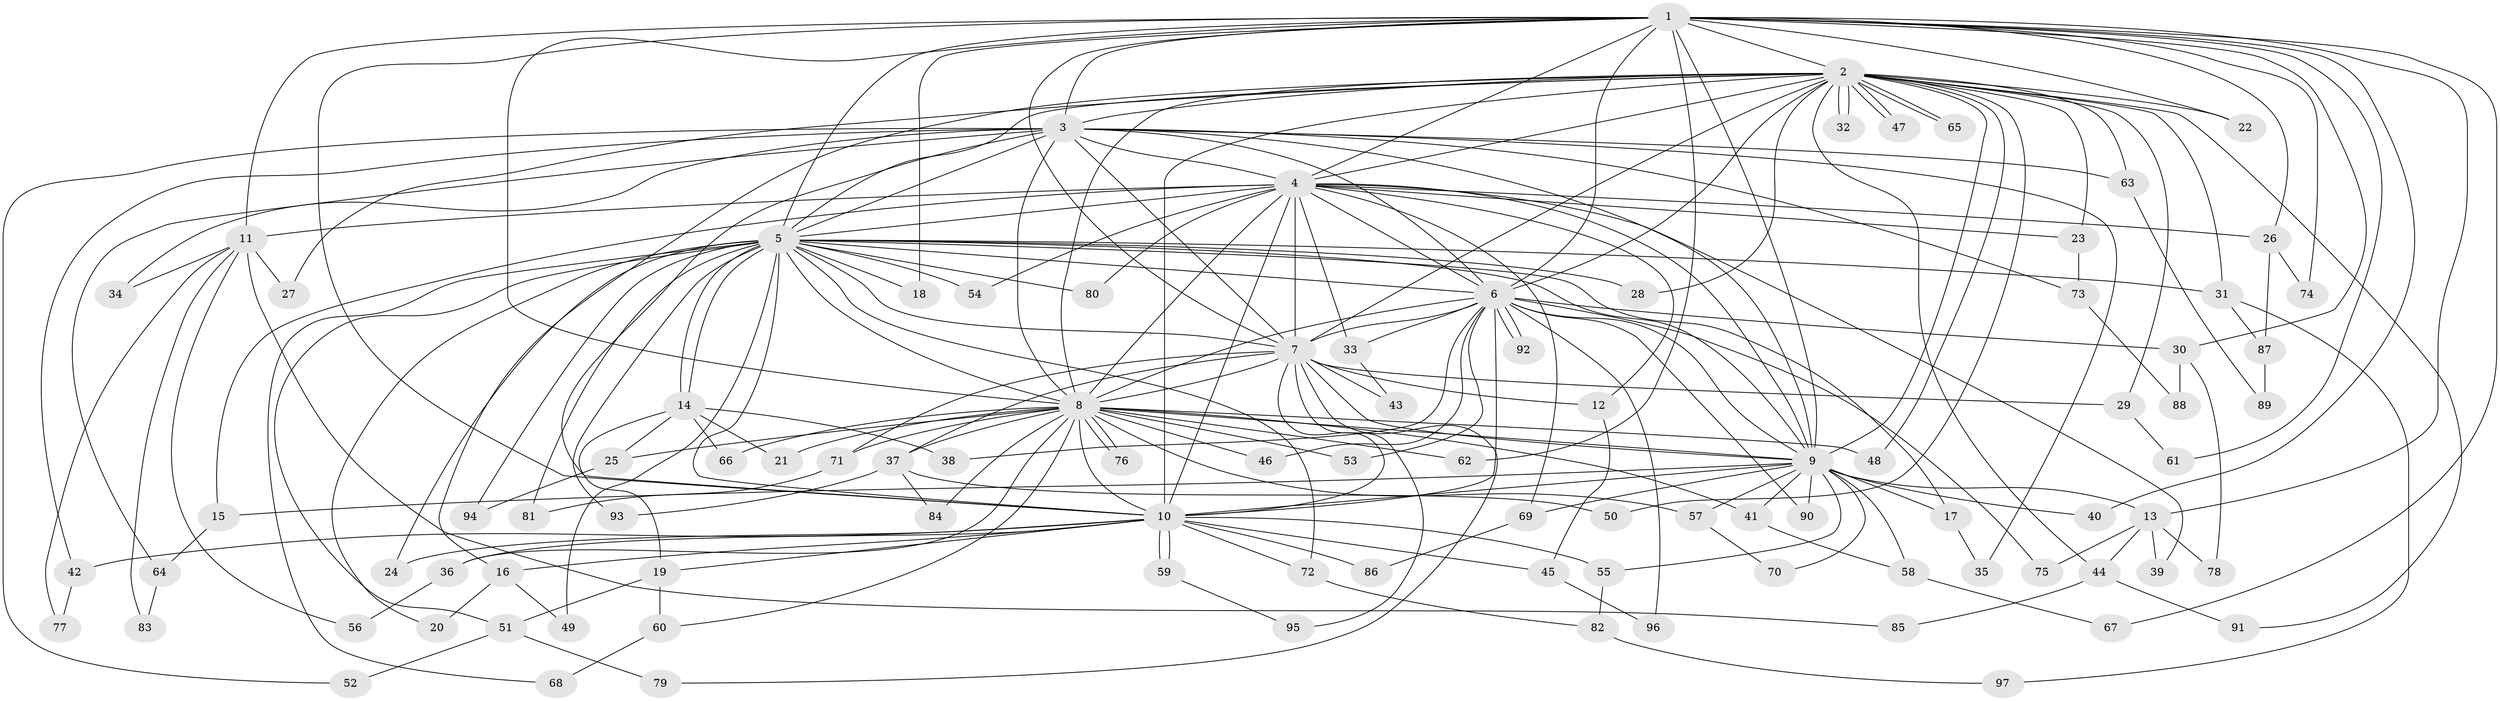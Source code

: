 // coarse degree distribution, {13: 0.034482758620689655, 21: 0.034482758620689655, 15: 0.034482758620689655, 10: 0.034482758620689655, 9: 0.034482758620689655, 11: 0.034482758620689655, 14: 0.034482758620689655, 5: 0.06896551724137931, 3: 0.3793103448275862, 4: 0.034482758620689655, 2: 0.27586206896551724}
// Generated by graph-tools (version 1.1) at 2025/17/03/04/25 18:17:25]
// undirected, 97 vertices, 219 edges
graph export_dot {
graph [start="1"]
  node [color=gray90,style=filled];
  1;
  2;
  3;
  4;
  5;
  6;
  7;
  8;
  9;
  10;
  11;
  12;
  13;
  14;
  15;
  16;
  17;
  18;
  19;
  20;
  21;
  22;
  23;
  24;
  25;
  26;
  27;
  28;
  29;
  30;
  31;
  32;
  33;
  34;
  35;
  36;
  37;
  38;
  39;
  40;
  41;
  42;
  43;
  44;
  45;
  46;
  47;
  48;
  49;
  50;
  51;
  52;
  53;
  54;
  55;
  56;
  57;
  58;
  59;
  60;
  61;
  62;
  63;
  64;
  65;
  66;
  67;
  68;
  69;
  70;
  71;
  72;
  73;
  74;
  75;
  76;
  77;
  78;
  79;
  80;
  81;
  82;
  83;
  84;
  85;
  86;
  87;
  88;
  89;
  90;
  91;
  92;
  93;
  94;
  95;
  96;
  97;
  1 -- 2;
  1 -- 3;
  1 -- 4;
  1 -- 5;
  1 -- 6;
  1 -- 7;
  1 -- 8;
  1 -- 9;
  1 -- 10;
  1 -- 11;
  1 -- 13;
  1 -- 18;
  1 -- 22;
  1 -- 26;
  1 -- 30;
  1 -- 40;
  1 -- 61;
  1 -- 62;
  1 -- 67;
  1 -- 74;
  2 -- 3;
  2 -- 4;
  2 -- 5;
  2 -- 6;
  2 -- 7;
  2 -- 8;
  2 -- 9;
  2 -- 10;
  2 -- 16;
  2 -- 22;
  2 -- 23;
  2 -- 27;
  2 -- 28;
  2 -- 29;
  2 -- 31;
  2 -- 32;
  2 -- 32;
  2 -- 44;
  2 -- 47;
  2 -- 47;
  2 -- 48;
  2 -- 50;
  2 -- 63;
  2 -- 65;
  2 -- 65;
  2 -- 91;
  3 -- 4;
  3 -- 5;
  3 -- 6;
  3 -- 7;
  3 -- 8;
  3 -- 9;
  3 -- 10;
  3 -- 34;
  3 -- 35;
  3 -- 42;
  3 -- 52;
  3 -- 63;
  3 -- 64;
  3 -- 73;
  4 -- 5;
  4 -- 6;
  4 -- 7;
  4 -- 8;
  4 -- 9;
  4 -- 10;
  4 -- 11;
  4 -- 12;
  4 -- 15;
  4 -- 23;
  4 -- 26;
  4 -- 33;
  4 -- 39;
  4 -- 54;
  4 -- 69;
  4 -- 80;
  5 -- 6;
  5 -- 7;
  5 -- 8;
  5 -- 9;
  5 -- 10;
  5 -- 14;
  5 -- 14;
  5 -- 17;
  5 -- 18;
  5 -- 20;
  5 -- 24;
  5 -- 28;
  5 -- 31;
  5 -- 49;
  5 -- 51;
  5 -- 54;
  5 -- 68;
  5 -- 72;
  5 -- 80;
  5 -- 81;
  5 -- 93;
  5 -- 94;
  6 -- 7;
  6 -- 8;
  6 -- 9;
  6 -- 10;
  6 -- 30;
  6 -- 33;
  6 -- 38;
  6 -- 46;
  6 -- 53;
  6 -- 75;
  6 -- 90;
  6 -- 92;
  6 -- 92;
  6 -- 96;
  7 -- 8;
  7 -- 9;
  7 -- 10;
  7 -- 12;
  7 -- 29;
  7 -- 37;
  7 -- 43;
  7 -- 71;
  7 -- 79;
  7 -- 95;
  8 -- 9;
  8 -- 10;
  8 -- 21;
  8 -- 25;
  8 -- 36;
  8 -- 37;
  8 -- 41;
  8 -- 46;
  8 -- 48;
  8 -- 53;
  8 -- 57;
  8 -- 60;
  8 -- 62;
  8 -- 66;
  8 -- 71;
  8 -- 76;
  8 -- 76;
  8 -- 84;
  9 -- 10;
  9 -- 13;
  9 -- 15;
  9 -- 17;
  9 -- 40;
  9 -- 41;
  9 -- 55;
  9 -- 57;
  9 -- 58;
  9 -- 69;
  9 -- 70;
  9 -- 90;
  10 -- 16;
  10 -- 19;
  10 -- 24;
  10 -- 36;
  10 -- 42;
  10 -- 45;
  10 -- 55;
  10 -- 59;
  10 -- 59;
  10 -- 72;
  10 -- 86;
  11 -- 27;
  11 -- 34;
  11 -- 56;
  11 -- 77;
  11 -- 83;
  11 -- 85;
  12 -- 45;
  13 -- 39;
  13 -- 44;
  13 -- 75;
  13 -- 78;
  14 -- 19;
  14 -- 21;
  14 -- 25;
  14 -- 38;
  14 -- 66;
  15 -- 64;
  16 -- 20;
  16 -- 49;
  17 -- 35;
  19 -- 51;
  19 -- 60;
  23 -- 73;
  25 -- 94;
  26 -- 74;
  26 -- 87;
  29 -- 61;
  30 -- 78;
  30 -- 88;
  31 -- 87;
  31 -- 97;
  33 -- 43;
  36 -- 56;
  37 -- 50;
  37 -- 84;
  37 -- 93;
  41 -- 58;
  42 -- 77;
  44 -- 85;
  44 -- 91;
  45 -- 96;
  51 -- 52;
  51 -- 79;
  55 -- 82;
  57 -- 70;
  58 -- 67;
  59 -- 95;
  60 -- 68;
  63 -- 89;
  64 -- 83;
  69 -- 86;
  71 -- 81;
  72 -- 82;
  73 -- 88;
  82 -- 97;
  87 -- 89;
}
